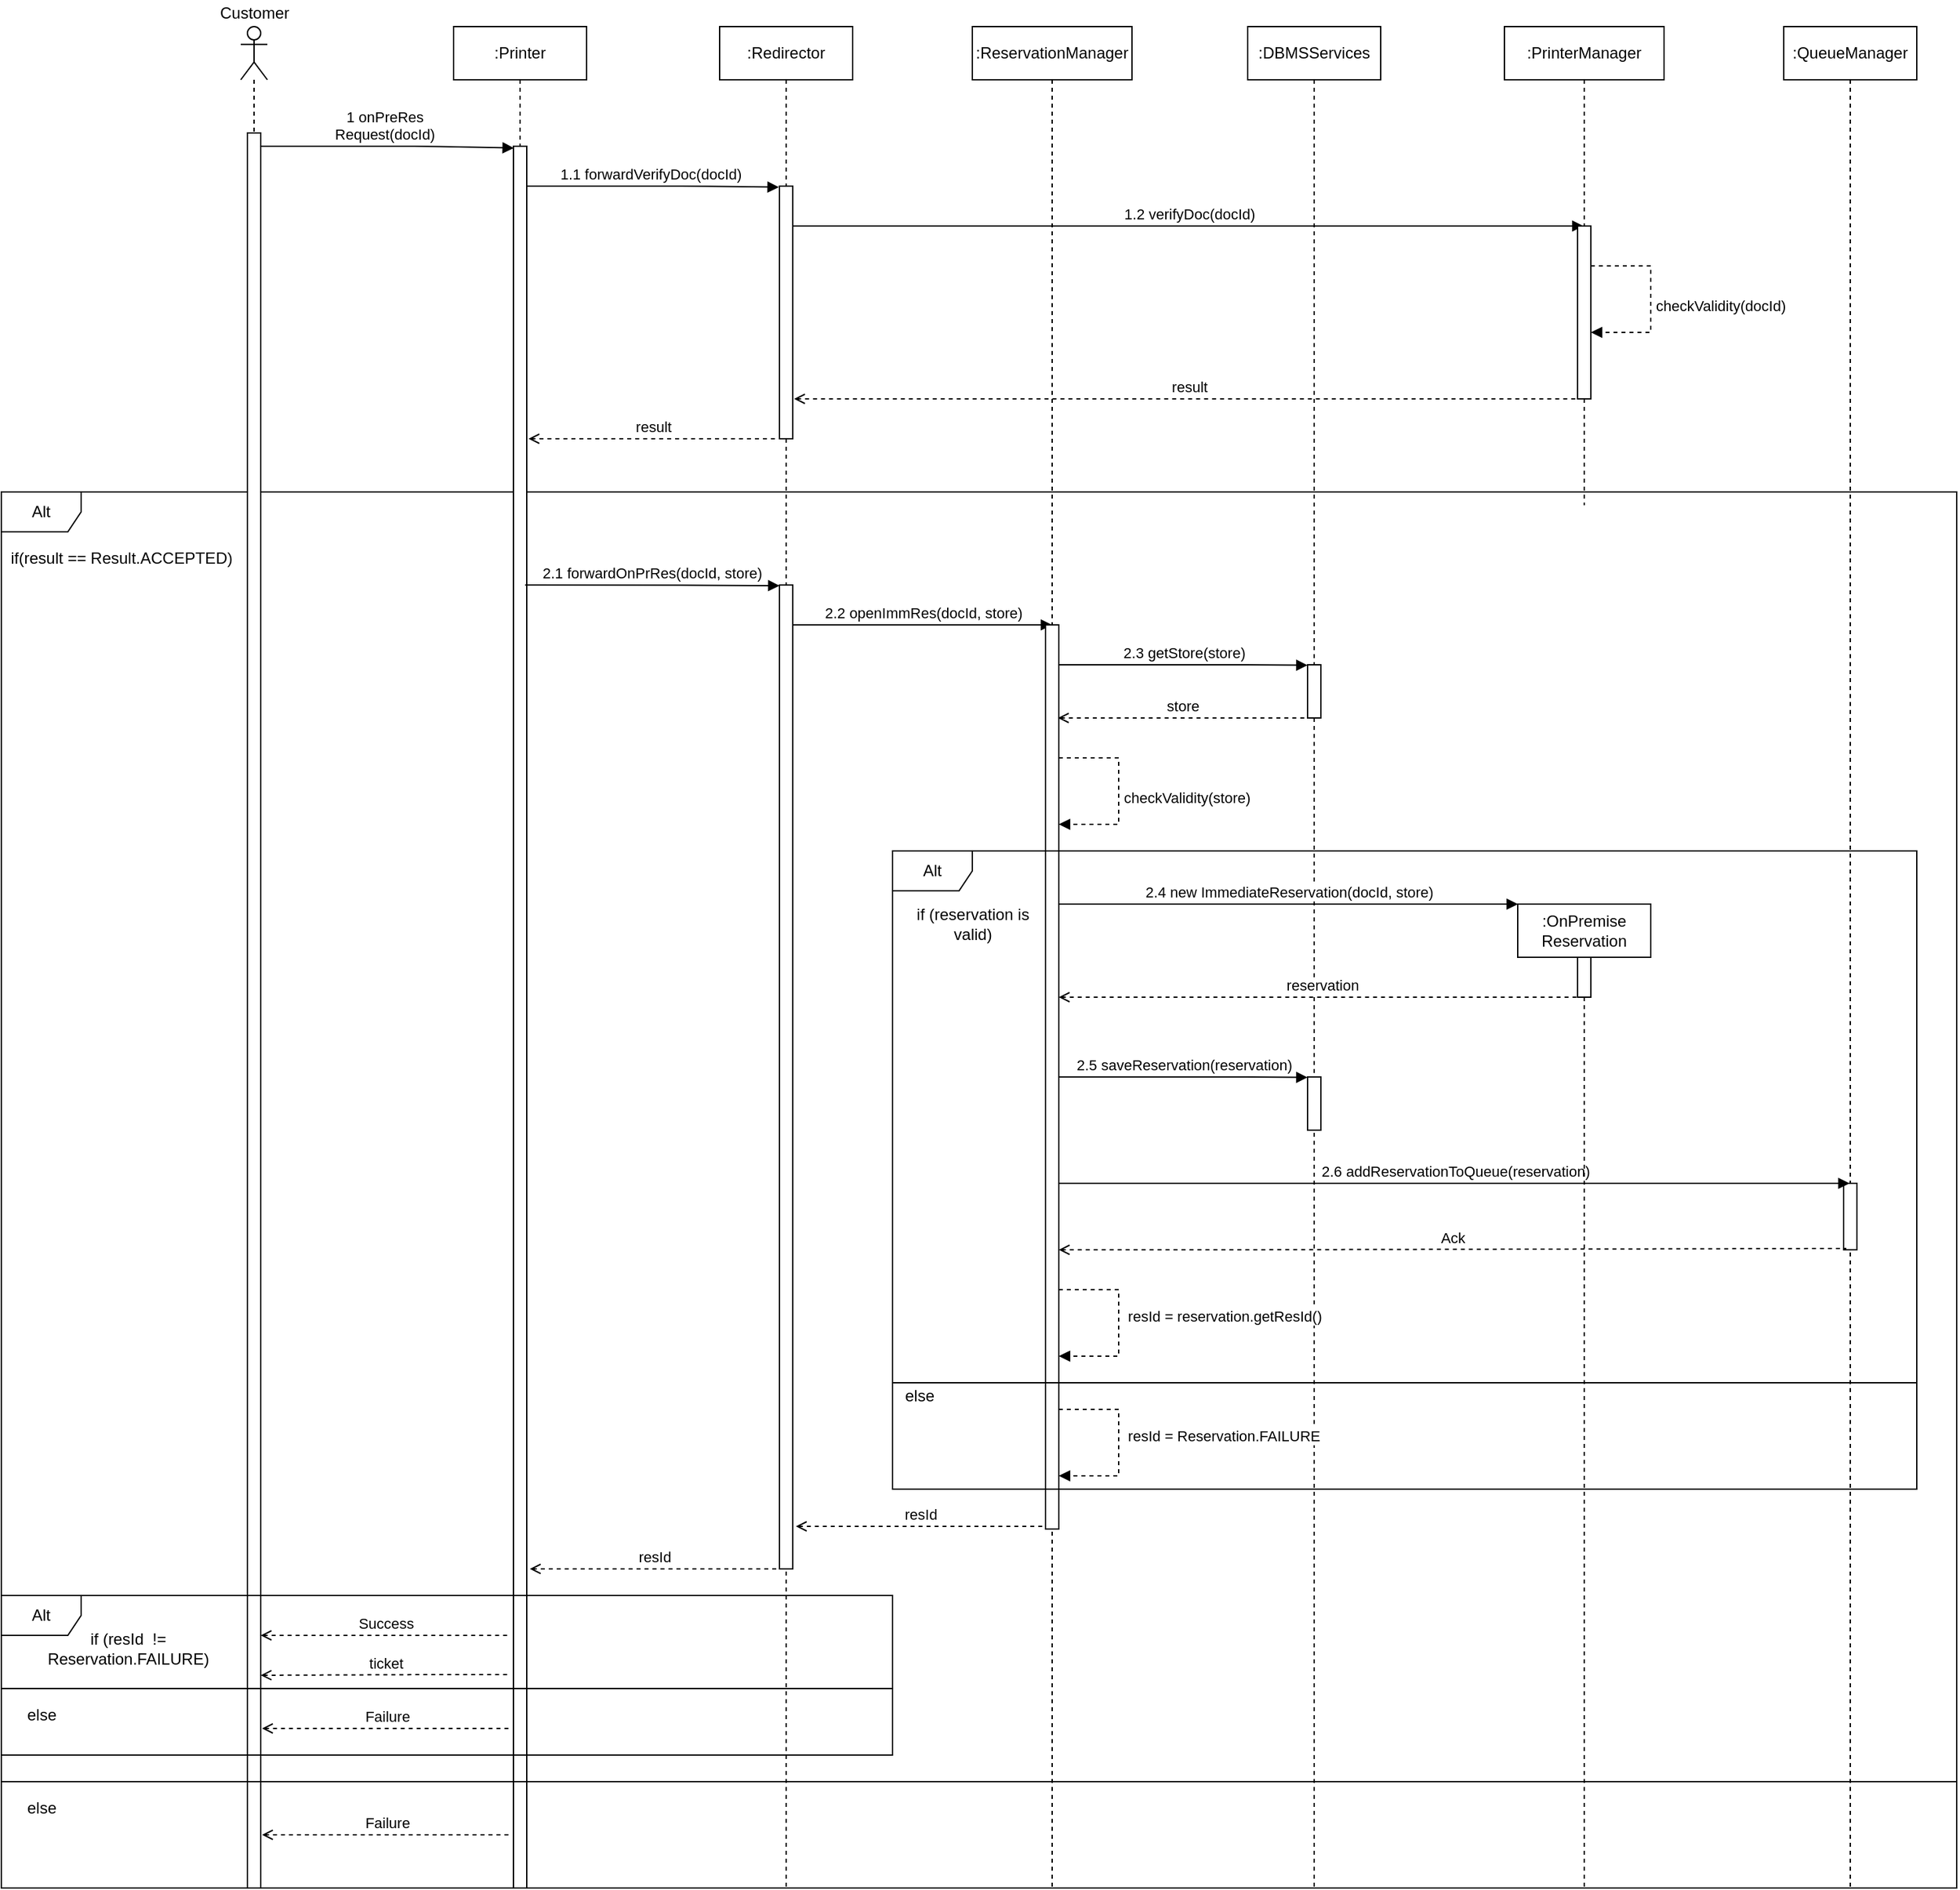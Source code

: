 <mxfile version="13.9.9" type="device"><diagram id="3pW1_D6fCtugZRDtGMTi" name="Page-1"><mxGraphModel dx="1422" dy="862" grid="1" gridSize="10" guides="1" tooltips="1" connect="1" arrows="1" fold="1" page="1" pageScale="1" pageWidth="827" pageHeight="1169" math="0" shadow="0"><root><mxCell id="0"/><mxCell id="1" parent="0"/><mxCell id="HAG76tgdxFuxiZLqb4pS-2" value="Alt" style="shape=umlFrame;whiteSpace=wrap;html=1;" parent="1" vertex="1"><mxGeometry x="10" y="390" width="1470" height="1050" as="geometry"/></mxCell><mxCell id="ByHkQMEVpWtqvZXblwom-11" value="&lt;div&gt;1.1 forwardVerifyDoc(docId)&lt;/div&gt;" style="html=1;verticalAlign=bottom;endArrow=block;entryX=-0.05;entryY=0.004;entryDx=0;entryDy=0;entryPerimeter=0;" parent="1" target="ByHkQMEVpWtqvZXblwom-12" edge="1"><mxGeometry width="80" relative="1" as="geometry"><mxPoint x="400" y="160" as="sourcePoint"/><mxPoint x="600" y="160" as="targetPoint"/><Array as="points"><mxPoint x="530.5" y="160"/></Array></mxGeometry></mxCell><mxCell id="ByHkQMEVpWtqvZXblwom-9" value="&lt;div&gt;1 onPreRes&lt;/div&gt;&lt;div&gt;Request(docId)&lt;/div&gt;" style="html=1;verticalAlign=bottom;endArrow=block;entryX=0.033;entryY=0.001;entryDx=0;entryDy=0;entryPerimeter=0;" parent="1" target="ByHkQMEVpWtqvZXblwom-10" edge="1"><mxGeometry width="80" relative="1" as="geometry"><mxPoint x="199.5" y="130" as="sourcePoint"/><mxPoint x="359.5" y="130" as="targetPoint"/><Array as="points"><mxPoint x="330" y="130"/></Array></mxGeometry></mxCell><mxCell id="ByHkQMEVpWtqvZXblwom-1" value="" style="shape=umlLifeline;participant=umlActor;perimeter=lifelinePerimeter;whiteSpace=wrap;html=1;container=1;collapsible=0;recursiveResize=0;verticalAlign=top;spacingTop=36;outlineConnect=0;" parent="1" vertex="1"><mxGeometry x="190" y="40" width="20" height="1400" as="geometry"/></mxCell><mxCell id="ByHkQMEVpWtqvZXblwom-8" value="" style="html=1;points=[];perimeter=orthogonalPerimeter;" parent="ByHkQMEVpWtqvZXblwom-1" vertex="1"><mxGeometry x="5" y="80" width="10" height="1320" as="geometry"/></mxCell><mxCell id="ByHkQMEVpWtqvZXblwom-2" value="&lt;div&gt;:Printer&lt;/div&gt;" style="shape=umlLifeline;perimeter=lifelinePerimeter;whiteSpace=wrap;html=1;container=1;collapsible=0;recursiveResize=0;outlineConnect=0;" parent="1" vertex="1"><mxGeometry x="350" y="40" width="100" height="1400" as="geometry"/></mxCell><mxCell id="ByHkQMEVpWtqvZXblwom-10" value="" style="html=1;points=[];perimeter=orthogonalPerimeter;" parent="ByHkQMEVpWtqvZXblwom-2" vertex="1"><mxGeometry x="45" y="90" width="10" height="1310" as="geometry"/></mxCell><mxCell id="ByHkQMEVpWtqvZXblwom-3" value=":Redirector" style="shape=umlLifeline;perimeter=lifelinePerimeter;whiteSpace=wrap;html=1;container=1;collapsible=0;recursiveResize=0;outlineConnect=0;" parent="1" vertex="1"><mxGeometry x="550" y="40" width="100" height="1400" as="geometry"/></mxCell><mxCell id="ByHkQMEVpWtqvZXblwom-5" value=":DBMSServices" style="shape=umlLifeline;perimeter=lifelinePerimeter;whiteSpace=wrap;html=1;container=1;collapsible=0;recursiveResize=0;outlineConnect=0;" parent="1" vertex="1"><mxGeometry x="947" y="40" width="100" height="1400" as="geometry"/></mxCell><mxCell id="ByHkQMEVpWtqvZXblwom-4" value=":ReservationManager" style="shape=umlLifeline;perimeter=lifelinePerimeter;whiteSpace=wrap;html=1;container=1;collapsible=0;recursiveResize=0;outlineConnect=0;" parent="1" vertex="1"><mxGeometry x="740" y="40" width="120" height="1400" as="geometry"/></mxCell><mxCell id="ByHkQMEVpWtqvZXblwom-12" value="" style="html=1;points=[];perimeter=orthogonalPerimeter;" parent="1" vertex="1"><mxGeometry x="595" y="160" width="10" height="190" as="geometry"/></mxCell><mxCell id="ByHkQMEVpWtqvZXblwom-13" value="&lt;div&gt;1.2 verifyDoc(docId)&lt;/div&gt;" style="html=1;verticalAlign=bottom;endArrow=block;" parent="1" target="obcJYbaCztrJrSRxbK1Y-1" edge="1"><mxGeometry width="80" relative="1" as="geometry"><mxPoint x="605" y="190" as="sourcePoint"/><mxPoint x="800" y="190" as="targetPoint"/><Array as="points"><mxPoint x="735.5" y="190"/></Array></mxGeometry></mxCell><mxCell id="ByHkQMEVpWtqvZXblwom-19" value="result" style="html=1;verticalAlign=bottom;endArrow=none;endFill=0;startArrow=open;startFill=0;exitX=0.95;exitY=1;exitDx=0;exitDy=0;exitPerimeter=0;dashed=1;" parent="1" target="obcJYbaCztrJrSRxbK1Y-1" edge="1"><mxGeometry width="80" relative="1" as="geometry"><mxPoint x="606" y="320" as="sourcePoint"/><mxPoint x="793.66" y="320.04" as="targetPoint"/><Array as="points"><mxPoint x="732" y="320"/></Array></mxGeometry></mxCell><mxCell id="ByHkQMEVpWtqvZXblwom-20" value="result" style="html=1;verticalAlign=bottom;endArrow=none;endFill=0;startArrow=open;startFill=0;entryX=0.016;entryY=0.412;entryDx=0;entryDy=0;entryPerimeter=0;exitX=0.95;exitY=1;exitDx=0;exitDy=0;exitPerimeter=0;dashed=1;" parent="1" edge="1"><mxGeometry width="80" relative="1" as="geometry"><mxPoint x="406.34" y="350.0" as="sourcePoint"/><mxPoint x="594.0" y="350.04" as="targetPoint"/><Array as="points"><mxPoint x="532.34" y="350"/></Array></mxGeometry></mxCell><mxCell id="ByHkQMEVpWtqvZXblwom-22" value="Customer" style="text;html=1;align=center;verticalAlign=middle;resizable=0;points=[];autosize=1;" parent="1" vertex="1"><mxGeometry x="165" y="20" width="70" height="20" as="geometry"/></mxCell><mxCell id="ByHkQMEVpWtqvZXblwom-26" value="&lt;div&gt;2.1 forwardOnPrRes(docId, store)&lt;/div&gt;" style="html=1;verticalAlign=bottom;endArrow=block;entryX=0.033;entryY=0.001;entryDx=0;entryDy=0;entryPerimeter=0;exitX=0.913;exitY=0.937;exitDx=0;exitDy=0;exitPerimeter=0;" parent="1" edge="1"><mxGeometry width="80" relative="1" as="geometry"><mxPoint x="403.8" y="460.0" as="sourcePoint"/><mxPoint x="595.0" y="460.53" as="targetPoint"/><Array as="points"><mxPoint x="529.67" y="460.16"/></Array></mxGeometry></mxCell><mxCell id="ByHkQMEVpWtqvZXblwom-27" value="&lt;div&gt;2.2 openImmRes(docId, store)&lt;/div&gt;" style="html=1;verticalAlign=bottom;endArrow=block;" parent="1" edge="1"><mxGeometry width="80" relative="1" as="geometry"><mxPoint x="605" y="490" as="sourcePoint"/><mxPoint x="800" y="490" as="targetPoint"/><Array as="points"><mxPoint x="735.5" y="490"/></Array></mxGeometry></mxCell><mxCell id="ByHkQMEVpWtqvZXblwom-30" value="" style="html=1;points=[];perimeter=orthogonalPerimeter;" parent="1" vertex="1"><mxGeometry x="595" y="460" width="10" height="740" as="geometry"/></mxCell><mxCell id="ByHkQMEVpWtqvZXblwom-31" value="" style="html=1;points=[];perimeter=orthogonalPerimeter;" parent="1" vertex="1"><mxGeometry x="795" y="490" width="10" height="680" as="geometry"/></mxCell><mxCell id="ByHkQMEVpWtqvZXblwom-32" value="2.3 getStore(store)" style="html=1;verticalAlign=bottom;endArrow=block;entryX=0.001;entryY=0.008;entryDx=0;entryDy=0;entryPerimeter=0;" parent="1" target="ByHkQMEVpWtqvZXblwom-33" edge="1"><mxGeometry x="0.002" width="80" relative="1" as="geometry"><mxPoint x="805" y="520" as="sourcePoint"/><mxPoint x="1000" y="520" as="targetPoint"/><Array as="points"><mxPoint x="935.5" y="520"/></Array><mxPoint as="offset"/></mxGeometry></mxCell><mxCell id="ByHkQMEVpWtqvZXblwom-33" value="" style="html=1;points=[];perimeter=orthogonalPerimeter;" parent="1" vertex="1"><mxGeometry x="992" y="520" width="10" height="40" as="geometry"/></mxCell><mxCell id="ByHkQMEVpWtqvZXblwom-36" value="store" style="html=1;verticalAlign=bottom;endArrow=none;endFill=0;startArrow=open;startFill=0;entryX=0.016;entryY=0.412;entryDx=0;entryDy=0;entryPerimeter=0;exitX=0.95;exitY=1;exitDx=0;exitDy=0;exitPerimeter=0;dashed=1;" parent="1" edge="1"><mxGeometry width="80" relative="1" as="geometry"><mxPoint x="804.34" y="560" as="sourcePoint"/><mxPoint x="992.0" y="560.04" as="targetPoint"/><Array as="points"><mxPoint x="930.34" y="560"/></Array></mxGeometry></mxCell><mxCell id="ByHkQMEVpWtqvZXblwom-38" value="checkValidity(store)" style="edgeStyle=orthogonalEdgeStyle;html=1;align=left;spacingLeft=2;endArrow=block;rounded=0;dashed=1;" parent="1" edge="1"><mxGeometry x="0.071" relative="1" as="geometry"><mxPoint x="805" y="590" as="sourcePoint"/><Array as="points"><mxPoint x="850" y="590"/><mxPoint x="850" y="640"/></Array><mxPoint x="805" y="640" as="targetPoint"/><mxPoint as="offset"/></mxGeometry></mxCell><mxCell id="ByHkQMEVpWtqvZXblwom-39" value="Alt" style="shape=umlFrame;whiteSpace=wrap;html=1;" parent="1" vertex="1"><mxGeometry x="680" y="660" width="770" height="480" as="geometry"/></mxCell><mxCell id="ByHkQMEVpWtqvZXblwom-40" value="if (reservation is&lt;br&gt;valid)" style="text;html=1;align=center;verticalAlign=middle;resizable=0;points=[];autosize=1;" parent="1" vertex="1"><mxGeometry x="690" y="700" width="100" height="30" as="geometry"/></mxCell><mxCell id="ByHkQMEVpWtqvZXblwom-41" value="" style="endArrow=none;html=1;edgeStyle=orthogonalEdgeStyle;" parent="1" edge="1"><mxGeometry relative="1" as="geometry"><mxPoint x="680" y="1060" as="sourcePoint"/><mxPoint x="1450" y="1060" as="targetPoint"/></mxGeometry></mxCell><mxCell id="ByHkQMEVpWtqvZXblwom-44" value="2.5 saveReservation(reservation)" style="html=1;verticalAlign=bottom;endArrow=block;entryX=0.001;entryY=0.008;entryDx=0;entryDy=0;entryPerimeter=0;" parent="1" edge="1"><mxGeometry x="0.002" width="80" relative="1" as="geometry"><mxPoint x="805" y="830" as="sourcePoint"/><mxPoint x="992.01" y="830.32" as="targetPoint"/><Array as="points"><mxPoint x="935.5" y="830"/></Array><mxPoint as="offset"/></mxGeometry></mxCell><mxCell id="ByHkQMEVpWtqvZXblwom-45" value="" style="html=1;points=[];perimeter=orthogonalPerimeter;" parent="1" vertex="1"><mxGeometry x="992.01" y="830" width="10" height="40" as="geometry"/></mxCell><mxCell id="ByHkQMEVpWtqvZXblwom-47" value=":QueueManager" style="shape=umlLifeline;perimeter=lifelinePerimeter;whiteSpace=wrap;html=1;container=1;collapsible=0;recursiveResize=0;outlineConnect=0;" parent="1" vertex="1"><mxGeometry x="1350" y="40" width="100" height="1400" as="geometry"/></mxCell><mxCell id="ByHkQMEVpWtqvZXblwom-50" value="" style="html=1;points=[];perimeter=orthogonalPerimeter;" parent="ByHkQMEVpWtqvZXblwom-47" vertex="1"><mxGeometry x="45" y="870" width="10" height="50" as="geometry"/></mxCell><mxCell id="ByHkQMEVpWtqvZXblwom-49" value="2.6 addReservationToQueue(reservation)" style="html=1;verticalAlign=bottom;endArrow=block;" parent="1" target="ByHkQMEVpWtqvZXblwom-47" edge="1"><mxGeometry x="0.002" width="80" relative="1" as="geometry"><mxPoint x="805" y="910" as="sourcePoint"/><mxPoint x="1199.51" y="910" as="targetPoint"/><Array as="points"><mxPoint x="935.5" y="910"/></Array><mxPoint as="offset"/></mxGeometry></mxCell><mxCell id="ByHkQMEVpWtqvZXblwom-52" value="&lt;div&gt;:OnPremise&lt;/div&gt;&lt;div&gt;Reservation&lt;/div&gt;" style="shape=umlLifeline;perimeter=lifelinePerimeter;whiteSpace=wrap;html=1;container=1;collapsible=0;recursiveResize=0;outlineConnect=0;" parent="1" vertex="1"><mxGeometry x="1150" y="700" width="100" height="740" as="geometry"/></mxCell><mxCell id="ByHkQMEVpWtqvZXblwom-58" value="" style="html=1;points=[];perimeter=orthogonalPerimeter;" parent="ByHkQMEVpWtqvZXblwom-52" vertex="1"><mxGeometry x="45" y="40" width="10" height="30" as="geometry"/></mxCell><mxCell id="ByHkQMEVpWtqvZXblwom-56" value="2.4 new ImmediateReservation(docId, store)" style="html=1;verticalAlign=bottom;endArrow=block;entryX=0.002;entryY=0;entryDx=0;entryDy=0;entryPerimeter=0;" parent="1" target="ByHkQMEVpWtqvZXblwom-52" edge="1"><mxGeometry x="0.002" width="80" relative="1" as="geometry"><mxPoint x="805" y="700" as="sourcePoint"/><mxPoint x="1199.51" y="710" as="targetPoint"/><Array as="points"><mxPoint x="935.5" y="700"/></Array><mxPoint as="offset"/></mxGeometry></mxCell><mxCell id="ByHkQMEVpWtqvZXblwom-57" value="reservation" style="html=1;verticalAlign=bottom;endArrow=none;endFill=0;startArrow=open;startFill=0;exitX=0.95;exitY=1;exitDx=0;exitDy=0;exitPerimeter=0;dashed=1;" parent="1" target="ByHkQMEVpWtqvZXblwom-52" edge="1"><mxGeometry width="80" relative="1" as="geometry"><mxPoint x="805.0" y="770.0" as="sourcePoint"/><mxPoint x="992.66" y="770.04" as="targetPoint"/><Array as="points"><mxPoint x="931" y="770"/></Array></mxGeometry></mxCell><mxCell id="ByHkQMEVpWtqvZXblwom-60" value="Ack" style="html=1;verticalAlign=bottom;endArrow=none;endFill=0;startArrow=open;startFill=0;exitX=0.95;exitY=1;exitDx=0;exitDy=0;exitPerimeter=0;dashed=1;entryX=0.2;entryY=0.98;entryDx=0;entryDy=0;entryPerimeter=0;" parent="1" target="ByHkQMEVpWtqvZXblwom-50" edge="1"><mxGeometry width="80" relative="1" as="geometry"><mxPoint x="805" y="960" as="sourcePoint"/><mxPoint x="1199.5" y="960" as="targetPoint"/><Array as="points"><mxPoint x="931" y="960"/></Array></mxGeometry></mxCell><mxCell id="ByHkQMEVpWtqvZXblwom-61" value="else" style="text;html=1;align=center;verticalAlign=middle;resizable=0;points=[];autosize=1;" parent="1" vertex="1"><mxGeometry x="680" y="1060" width="40" height="20" as="geometry"/></mxCell><mxCell id="ByHkQMEVpWtqvZXblwom-62" value="&amp;nbsp;resId = reservation.getResId()" style="edgeStyle=orthogonalEdgeStyle;html=1;align=left;spacingLeft=2;endArrow=block;rounded=0;dashed=1;" parent="1" edge="1"><mxGeometry x="-0.071" relative="1" as="geometry"><mxPoint x="805" y="990" as="sourcePoint"/><Array as="points"><mxPoint x="850" y="990"/><mxPoint x="850" y="1040"/></Array><mxPoint x="805" y="1040" as="targetPoint"/><mxPoint as="offset"/></mxGeometry></mxCell><mxCell id="ByHkQMEVpWtqvZXblwom-63" value="&amp;nbsp;resId = Reservation.FAILURE" style="edgeStyle=orthogonalEdgeStyle;html=1;align=left;spacingLeft=2;endArrow=block;rounded=0;dashed=1;" parent="1" edge="1"><mxGeometry x="-0.071" relative="1" as="geometry"><mxPoint x="805" y="1080" as="sourcePoint"/><Array as="points"><mxPoint x="850" y="1080"/><mxPoint x="850" y="1130"/></Array><mxPoint x="805" y="1130" as="targetPoint"/><mxPoint as="offset"/></mxGeometry></mxCell><mxCell id="ByHkQMEVpWtqvZXblwom-64" value="resId " style="html=1;verticalAlign=bottom;endArrow=none;endFill=0;startArrow=open;startFill=0;entryX=0.016;entryY=0.412;entryDx=0;entryDy=0;entryPerimeter=0;exitX=0.95;exitY=1;exitDx=0;exitDy=0;exitPerimeter=0;dashed=1;" parent="1" edge="1"><mxGeometry width="80" relative="1" as="geometry"><mxPoint x="607.34" y="1168" as="sourcePoint"/><mxPoint x="795" y="1168.04" as="targetPoint"/><Array as="points"><mxPoint x="733.34" y="1168"/></Array></mxGeometry></mxCell><mxCell id="ByHkQMEVpWtqvZXblwom-65" value="resId " style="html=1;verticalAlign=bottom;endArrow=none;endFill=0;startArrow=open;startFill=0;entryX=0.016;entryY=0.412;entryDx=0;entryDy=0;entryPerimeter=0;exitX=0.95;exitY=1;exitDx=0;exitDy=0;exitPerimeter=0;dashed=1;" parent="1" edge="1"><mxGeometry width="80" relative="1" as="geometry"><mxPoint x="407.34" y="1200" as="sourcePoint"/><mxPoint x="595" y="1200.04" as="targetPoint"/><Array as="points"><mxPoint x="533.34" y="1200"/></Array></mxGeometry></mxCell><mxCell id="ByHkQMEVpWtqvZXblwom-70" value="Alt" style="shape=umlFrame;whiteSpace=wrap;html=1;" parent="1" vertex="1"><mxGeometry x="10" y="1220" width="670" height="120" as="geometry"/></mxCell><mxCell id="ByHkQMEVpWtqvZXblwom-71" value="Success" style="html=1;verticalAlign=bottom;endArrow=none;endFill=0;startArrow=open;startFill=0;entryX=0.016;entryY=0.412;entryDx=0;entryDy=0;entryPerimeter=0;dashed=1;" parent="1" edge="1"><mxGeometry width="80" relative="1" as="geometry"><mxPoint x="205" y="1250" as="sourcePoint"/><mxPoint x="392.66" y="1250.04" as="targetPoint"/><Array as="points"><mxPoint x="331" y="1250"/></Array></mxGeometry></mxCell><mxCell id="ByHkQMEVpWtqvZXblwom-72" value="if (resId&amp;nbsp; !=&lt;br&gt;Reservation.FAILURE)" style="text;html=1;align=center;verticalAlign=middle;resizable=0;points=[];autosize=1;" parent="1" vertex="1"><mxGeometry x="35" y="1245" width="140" height="30" as="geometry"/></mxCell><mxCell id="ByHkQMEVpWtqvZXblwom-75" value="" style="endArrow=none;html=1;edgeStyle=orthogonalEdgeStyle;" parent="1" edge="1"><mxGeometry relative="1" as="geometry"><mxPoint x="10" y="1290" as="sourcePoint"/><mxPoint x="680" y="1290" as="targetPoint"/></mxGeometry></mxCell><mxCell id="ByHkQMEVpWtqvZXblwom-76" value="else" style="text;html=1;align=center;verticalAlign=middle;resizable=0;points=[];autosize=1;" parent="1" vertex="1"><mxGeometry x="20" y="1300" width="40" height="20" as="geometry"/></mxCell><mxCell id="ByHkQMEVpWtqvZXblwom-77" value="Failure" style="html=1;verticalAlign=bottom;endArrow=none;endFill=0;startArrow=open;startFill=0;entryX=0.016;entryY=0.412;entryDx=0;entryDy=0;entryPerimeter=0;exitX=0.95;exitY=1;exitDx=0;exitDy=0;exitPerimeter=0;dashed=1;" parent="1" edge="1"><mxGeometry width="80" relative="1" as="geometry"><mxPoint x="206" y="1320" as="sourcePoint"/><mxPoint x="393.66" y="1320.04" as="targetPoint"/><Array as="points"><mxPoint x="332" y="1320"/></Array></mxGeometry></mxCell><mxCell id="obcJYbaCztrJrSRxbK1Y-1" value=":PrinterManager" style="shape=umlLifeline;perimeter=lifelinePerimeter;whiteSpace=wrap;html=1;container=1;collapsible=0;recursiveResize=0;outlineConnect=0;" parent="1" vertex="1"><mxGeometry x="1140" y="40" width="120" height="360" as="geometry"/></mxCell><mxCell id="obcJYbaCztrJrSRxbK1Y-2" value="" style="html=1;points=[];perimeter=orthogonalPerimeter;" parent="obcJYbaCztrJrSRxbK1Y-1" vertex="1"><mxGeometry x="55" y="150" width="10" height="130" as="geometry"/></mxCell><mxCell id="obcJYbaCztrJrSRxbK1Y-4" value="ticket" style="html=1;verticalAlign=bottom;endArrow=none;endFill=0;startArrow=open;startFill=0;entryX=0.016;entryY=0.412;entryDx=0;entryDy=0;entryPerimeter=0;dashed=1;" parent="1" edge="1"><mxGeometry width="80" relative="1" as="geometry"><mxPoint x="205" y="1280" as="sourcePoint"/><mxPoint x="392.66" y="1279.54" as="targetPoint"/><Array as="points"><mxPoint x="331" y="1279.5"/></Array></mxGeometry></mxCell><mxCell id="HAG76tgdxFuxiZLqb4pS-3" value="" style="endArrow=none;html=1;edgeStyle=orthogonalEdgeStyle;" parent="1" edge="1"><mxGeometry relative="1" as="geometry"><mxPoint x="10" y="1360" as="sourcePoint"/><mxPoint x="1480" y="1360" as="targetPoint"/></mxGeometry></mxCell><mxCell id="HAG76tgdxFuxiZLqb4pS-4" value="else" style="text;html=1;align=center;verticalAlign=middle;resizable=0;points=[];autosize=1;" parent="1" vertex="1"><mxGeometry x="20" y="1370" width="40" height="20" as="geometry"/></mxCell><mxCell id="HAG76tgdxFuxiZLqb4pS-5" value="Failure" style="html=1;verticalAlign=bottom;endArrow=none;endFill=0;startArrow=open;startFill=0;entryX=0.016;entryY=0.412;entryDx=0;entryDy=0;entryPerimeter=0;exitX=0.95;exitY=1;exitDx=0;exitDy=0;exitPerimeter=0;dashed=1;" parent="1" edge="1"><mxGeometry width="80" relative="1" as="geometry"><mxPoint x="206" y="1400" as="sourcePoint"/><mxPoint x="393.66" y="1400.04" as="targetPoint"/><Array as="points"><mxPoint x="332" y="1400"/></Array></mxGeometry></mxCell><mxCell id="HAG76tgdxFuxiZLqb4pS-6" value="if(result == Result.ACCEPTED)" style="text;html=1;align=center;verticalAlign=middle;resizable=0;points=[];autosize=1;" parent="1" vertex="1"><mxGeometry x="10" y="430" width="180" height="20" as="geometry"/></mxCell><mxCell id="XM6nzI0tax0xSZqv0CnF-1" value="checkValidity(docId)" style="edgeStyle=orthogonalEdgeStyle;html=1;align=left;spacingLeft=2;endArrow=block;rounded=0;dashed=1;" parent="1" edge="1"><mxGeometry x="0.071" relative="1" as="geometry"><mxPoint x="1205" y="220" as="sourcePoint"/><Array as="points"><mxPoint x="1250" y="220"/><mxPoint x="1250" y="270"/></Array><mxPoint x="1205" y="270" as="targetPoint"/><mxPoint as="offset"/></mxGeometry></mxCell></root></mxGraphModel></diagram></mxfile>